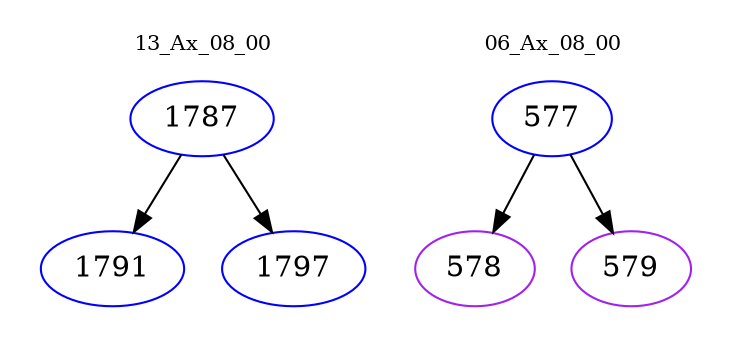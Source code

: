 digraph{
subgraph cluster_0 {
color = white
label = "13_Ax_08_00";
fontsize=10;
T0_1787 [label="1787", color="blue"]
T0_1787 -> T0_1791 [color="black"]
T0_1791 [label="1791", color="blue"]
T0_1787 -> T0_1797 [color="black"]
T0_1797 [label="1797", color="blue"]
}
subgraph cluster_1 {
color = white
label = "06_Ax_08_00";
fontsize=10;
T1_577 [label="577", color="blue"]
T1_577 -> T1_578 [color="black"]
T1_578 [label="578", color="purple"]
T1_577 -> T1_579 [color="black"]
T1_579 [label="579", color="purple"]
}
}
